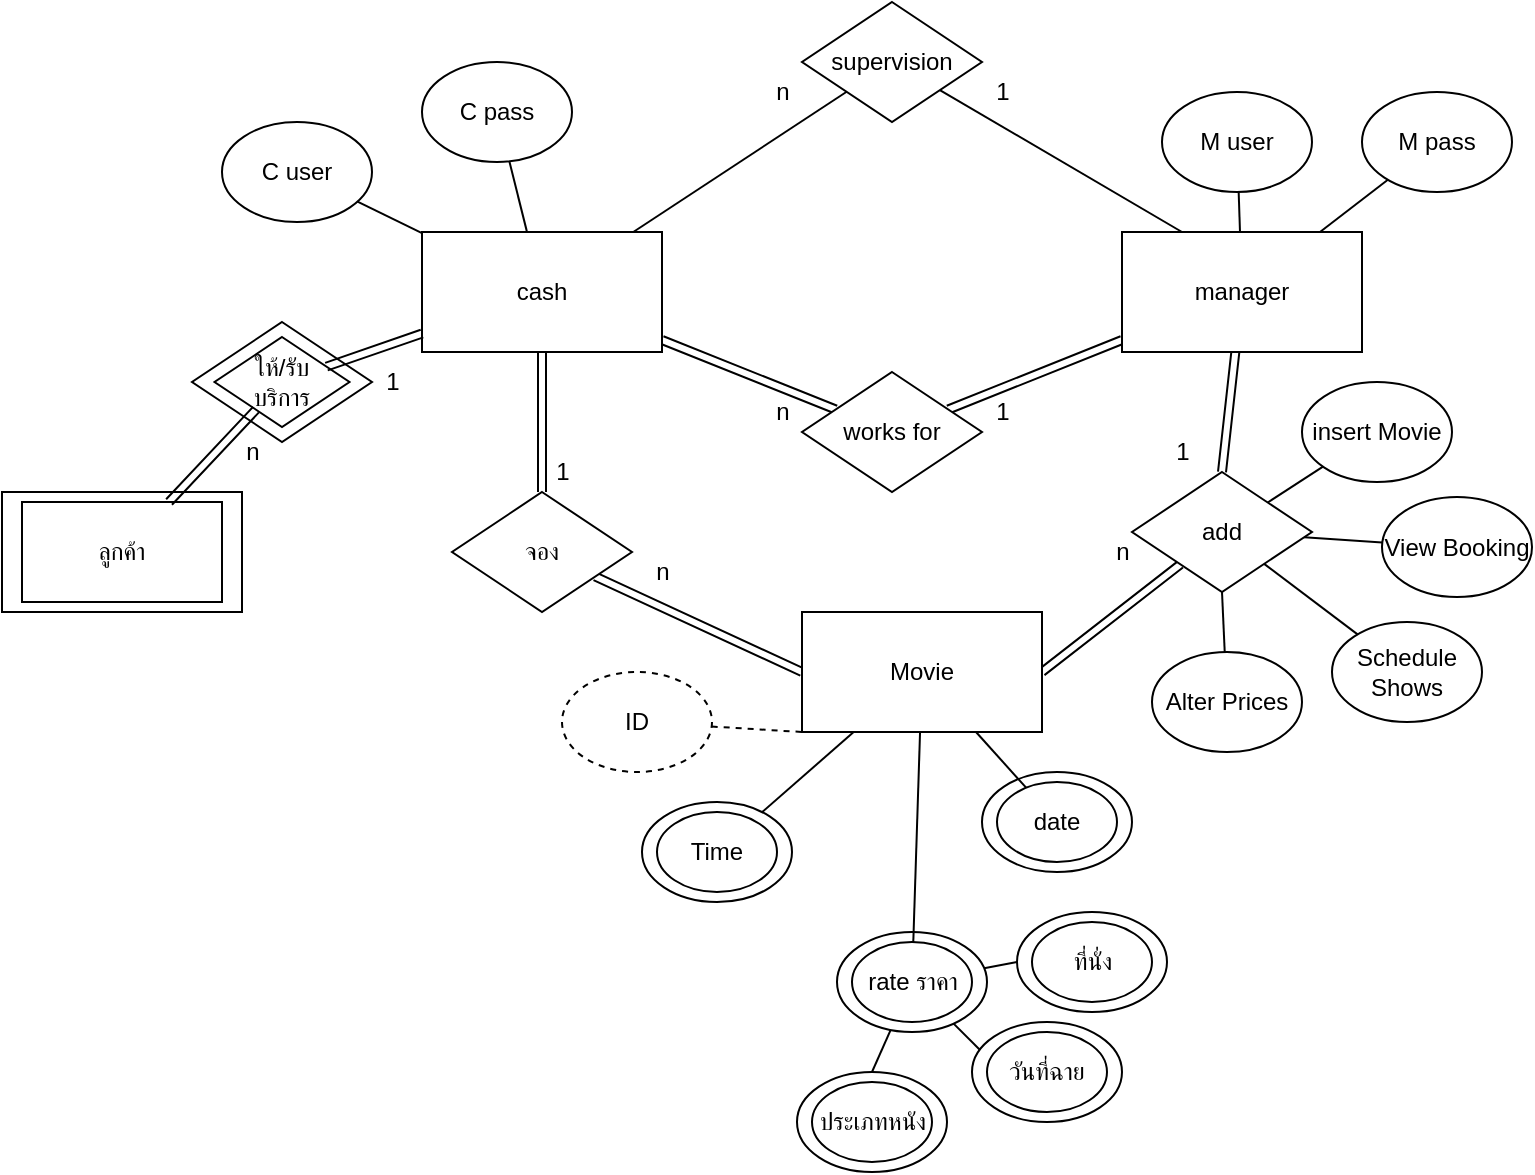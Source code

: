 <mxfile>
    <diagram id="GzE5BmRNaT_6fZG82HUJ" name="Page-1">
        <mxGraphModel dx="843" dy="688" grid="1" gridSize="10" guides="1" tooltips="1" connect="1" arrows="1" fold="1" page="1" pageScale="1" pageWidth="850" pageHeight="1100" math="0" shadow="0">
            <root>
                <mxCell id="0"/>
                <mxCell id="1" parent="0"/>
                <mxCell id="2" value="ให้/รับ&lt;br&gt;บริการ" style="rhombus;whiteSpace=wrap;html=1;" vertex="1" parent="1">
                    <mxGeometry x="255" y="315" width="90" height="60" as="geometry"/>
                </mxCell>
                <mxCell id="3" value="ลูกค้า" style="rounded=0;whiteSpace=wrap;html=1;" vertex="1" parent="1">
                    <mxGeometry x="160" y="400" width="120" height="60" as="geometry"/>
                </mxCell>
                <mxCell id="29" style="edgeStyle=none;html=1;endArrow=none;endFill=0;" edge="1" parent="1" source="4" target="9">
                    <mxGeometry relative="1" as="geometry"/>
                </mxCell>
                <mxCell id="31" style="edgeStyle=none;html=1;endArrow=none;endFill=0;shape=link;" edge="1" parent="1" source="4" target="5">
                    <mxGeometry relative="1" as="geometry"/>
                </mxCell>
                <mxCell id="37" style="edgeStyle=none;shape=link;html=1;entryX=0.5;entryY=0;entryDx=0;entryDy=0;endArrow=none;endFill=0;" edge="1" parent="1" source="4" target="14">
                    <mxGeometry relative="1" as="geometry"/>
                </mxCell>
                <mxCell id="4" value="cash" style="rounded=0;whiteSpace=wrap;html=1;" vertex="1" parent="1">
                    <mxGeometry x="370" y="270" width="120" height="60" as="geometry"/>
                </mxCell>
                <mxCell id="32" style="edgeStyle=none;shape=link;html=1;endArrow=none;endFill=0;" edge="1" parent="1" source="5" target="10">
                    <mxGeometry relative="1" as="geometry"/>
                </mxCell>
                <mxCell id="5" value="works for" style="rhombus;whiteSpace=wrap;html=1;" vertex="1" parent="1">
                    <mxGeometry x="560" y="340" width="90" height="60" as="geometry"/>
                </mxCell>
                <mxCell id="86" style="edgeStyle=none;html=1;endArrow=none;endFill=0;" edge="1" parent="1" source="6" target="4">
                    <mxGeometry relative="1" as="geometry"/>
                </mxCell>
                <mxCell id="6" value="C user" style="ellipse;whiteSpace=wrap;html=1;" vertex="1" parent="1">
                    <mxGeometry x="270" y="215" width="75" height="50" as="geometry"/>
                </mxCell>
                <mxCell id="87" style="edgeStyle=none;html=1;endArrow=none;endFill=0;" edge="1" parent="1" source="7" target="4">
                    <mxGeometry relative="1" as="geometry"/>
                </mxCell>
                <mxCell id="7" value="C pass" style="ellipse;whiteSpace=wrap;html=1;" vertex="1" parent="1">
                    <mxGeometry x="370" y="185" width="75" height="50" as="geometry"/>
                </mxCell>
                <mxCell id="30" style="edgeStyle=none;html=1;entryX=0.25;entryY=0;entryDx=0;entryDy=0;endArrow=none;endFill=0;" edge="1" parent="1" source="9" target="10">
                    <mxGeometry relative="1" as="geometry"/>
                </mxCell>
                <mxCell id="9" value="supervision" style="rhombus;whiteSpace=wrap;html=1;" vertex="1" parent="1">
                    <mxGeometry x="560" y="155" width="90" height="60" as="geometry"/>
                </mxCell>
                <mxCell id="33" style="edgeStyle=none;html=1;endArrow=none;endFill=0;" edge="1" parent="1" source="10" target="11">
                    <mxGeometry relative="1" as="geometry"/>
                </mxCell>
                <mxCell id="35" style="edgeStyle=none;html=1;entryX=0.5;entryY=0;entryDx=0;entryDy=0;endArrow=none;endFill=0;shape=link;" edge="1" parent="1" source="10" target="13">
                    <mxGeometry relative="1" as="geometry"/>
                </mxCell>
                <mxCell id="10" value="manager" style="rounded=0;whiteSpace=wrap;html=1;" vertex="1" parent="1">
                    <mxGeometry x="720" y="270" width="120" height="60" as="geometry"/>
                </mxCell>
                <mxCell id="11" value="M user" style="ellipse;whiteSpace=wrap;html=1;" vertex="1" parent="1">
                    <mxGeometry x="740" y="200" width="75" height="50" as="geometry"/>
                </mxCell>
                <mxCell id="85" style="edgeStyle=none;html=1;endArrow=none;endFill=0;" edge="1" parent="1" source="12" target="10">
                    <mxGeometry relative="1" as="geometry"/>
                </mxCell>
                <mxCell id="12" value="M pass" style="ellipse;whiteSpace=wrap;html=1;" vertex="1" parent="1">
                    <mxGeometry x="840" y="200" width="75" height="50" as="geometry"/>
                </mxCell>
                <mxCell id="36" style="edgeStyle=none;shape=link;html=1;entryX=1;entryY=0.5;entryDx=0;entryDy=0;endArrow=none;endFill=0;" edge="1" parent="1" source="13" target="15">
                    <mxGeometry relative="1" as="geometry"/>
                </mxCell>
                <mxCell id="13" value="add" style="rhombus;whiteSpace=wrap;html=1;" vertex="1" parent="1">
                    <mxGeometry x="725" y="390" width="90" height="60" as="geometry"/>
                </mxCell>
                <mxCell id="38" style="edgeStyle=none;shape=link;html=1;entryX=0;entryY=0.5;entryDx=0;entryDy=0;endArrow=none;endFill=0;" edge="1" parent="1" source="14" target="15">
                    <mxGeometry relative="1" as="geometry"/>
                </mxCell>
                <mxCell id="14" value="จอง" style="rhombus;whiteSpace=wrap;html=1;" vertex="1" parent="1">
                    <mxGeometry x="385" y="400" width="90" height="60" as="geometry"/>
                </mxCell>
                <mxCell id="15" value="Movie" style="rounded=0;whiteSpace=wrap;html=1;" vertex="1" parent="1">
                    <mxGeometry x="560" y="460" width="120" height="60" as="geometry"/>
                </mxCell>
                <mxCell id="78" style="edgeStyle=none;html=1;endArrow=none;endFill=0;" edge="1" parent="1" source="16" target="15">
                    <mxGeometry relative="1" as="geometry"/>
                </mxCell>
                <mxCell id="16" value="Time" style="ellipse;whiteSpace=wrap;html=1;" vertex="1" parent="1">
                    <mxGeometry x="480" y="555" width="75" height="50" as="geometry"/>
                </mxCell>
                <mxCell id="17" value="date" style="ellipse;whiteSpace=wrap;html=1;" vertex="1" parent="1">
                    <mxGeometry x="650" y="540" width="75" height="50" as="geometry"/>
                </mxCell>
                <mxCell id="39" style="edgeStyle=none;html=1;entryX=0;entryY=1;entryDx=0;entryDy=0;endArrow=none;endFill=0;dashed=1;" edge="1" parent="1" source="18" target="15">
                    <mxGeometry relative="1" as="geometry"/>
                </mxCell>
                <mxCell id="18" value="ID" style="ellipse;whiteSpace=wrap;html=1;dashed=1;" vertex="1" parent="1">
                    <mxGeometry x="440" y="490" width="75" height="50" as="geometry"/>
                </mxCell>
                <mxCell id="43" style="edgeStyle=none;html=1;entryX=0.5;entryY=0;entryDx=0;entryDy=0;endArrow=none;endFill=0;" edge="1" parent="1" source="19" target="24">
                    <mxGeometry relative="1" as="geometry"/>
                </mxCell>
                <mxCell id="44" style="edgeStyle=none;html=1;entryX=0.067;entryY=0.3;entryDx=0;entryDy=0;entryPerimeter=0;endArrow=none;endFill=0;" edge="1" parent="1" source="19" target="23">
                    <mxGeometry relative="1" as="geometry"/>
                </mxCell>
                <mxCell id="45" style="edgeStyle=none;html=1;entryX=0;entryY=0.5;entryDx=0;entryDy=0;endArrow=none;endFill=0;" edge="1" parent="1" source="19" target="20">
                    <mxGeometry relative="1" as="geometry"/>
                </mxCell>
                <mxCell id="19" value="rate ราคา" style="ellipse;whiteSpace=wrap;html=1;" vertex="1" parent="1">
                    <mxGeometry x="577.5" y="620" width="75" height="50" as="geometry"/>
                </mxCell>
                <mxCell id="20" value="ที่นั่ง" style="ellipse;whiteSpace=wrap;html=1;" vertex="1" parent="1">
                    <mxGeometry x="667.5" y="610" width="75" height="50" as="geometry"/>
                </mxCell>
                <mxCell id="23" value="วันที่ฉาย" style="ellipse;whiteSpace=wrap;html=1;" vertex="1" parent="1">
                    <mxGeometry x="645" y="665" width="75" height="50" as="geometry"/>
                </mxCell>
                <mxCell id="24" value="ประเภทหนัง" style="ellipse;whiteSpace=wrap;html=1;" vertex="1" parent="1">
                    <mxGeometry x="557.5" y="690" width="75" height="50" as="geometry"/>
                </mxCell>
                <mxCell id="89" style="edgeStyle=none;shape=link;html=1;endArrow=none;endFill=0;" edge="1" parent="1" source="47" target="49">
                    <mxGeometry relative="1" as="geometry"/>
                </mxCell>
                <mxCell id="47" value="" style="rounded=0;whiteSpace=wrap;html=1;fillColor=none;" vertex="1" parent="1">
                    <mxGeometry x="170" y="405" width="100" height="50" as="geometry"/>
                </mxCell>
                <mxCell id="88" style="edgeStyle=none;html=1;endArrow=none;endFill=0;shape=link;" edge="1" parent="1" source="49" target="4">
                    <mxGeometry relative="1" as="geometry"/>
                </mxCell>
                <mxCell id="49" value="" style="rhombus;whiteSpace=wrap;html=1;fillColor=none;" vertex="1" parent="1">
                    <mxGeometry x="266.25" y="322.5" width="67.5" height="45" as="geometry"/>
                </mxCell>
                <mxCell id="80" style="edgeStyle=none;html=1;endArrow=none;endFill=0;" edge="1" parent="1" source="51" target="15">
                    <mxGeometry relative="1" as="geometry"/>
                </mxCell>
                <mxCell id="51" value="" style="ellipse;whiteSpace=wrap;html=1;fillColor=none;" vertex="1" parent="1">
                    <mxGeometry x="657.5" y="545" width="60" height="40" as="geometry"/>
                </mxCell>
                <mxCell id="52" value="" style="ellipse;whiteSpace=wrap;html=1;fillColor=none;" vertex="1" parent="1">
                    <mxGeometry x="487.5" y="560" width="60" height="40" as="geometry"/>
                </mxCell>
                <mxCell id="53" value="" style="ellipse;whiteSpace=wrap;html=1;fillColor=none;" vertex="1" parent="1">
                    <mxGeometry x="675" y="615" width="60" height="40" as="geometry"/>
                </mxCell>
                <mxCell id="79" style="edgeStyle=none;html=1;endArrow=none;endFill=0;" edge="1" parent="1" source="54" target="15">
                    <mxGeometry relative="1" as="geometry"/>
                </mxCell>
                <mxCell id="54" value="" style="ellipse;whiteSpace=wrap;html=1;fillColor=none;" vertex="1" parent="1">
                    <mxGeometry x="585" y="625" width="60" height="40" as="geometry"/>
                </mxCell>
                <mxCell id="55" value="" style="ellipse;whiteSpace=wrap;html=1;fillColor=none;" vertex="1" parent="1">
                    <mxGeometry x="565" y="695" width="60" height="40" as="geometry"/>
                </mxCell>
                <mxCell id="56" value="" style="ellipse;whiteSpace=wrap;html=1;fillColor=none;" vertex="1" parent="1">
                    <mxGeometry x="652.5" y="670" width="60" height="40" as="geometry"/>
                </mxCell>
                <mxCell id="57" value="1" style="text;html=1;align=center;verticalAlign=middle;resizable=0;points=[];autosize=1;strokeColor=none;fillColor=none;" vertex="1" parent="1">
                    <mxGeometry x="340" y="330" width="30" height="30" as="geometry"/>
                </mxCell>
                <mxCell id="58" value="n" style="text;html=1;align=center;verticalAlign=middle;resizable=0;points=[];autosize=1;strokeColor=none;fillColor=none;" vertex="1" parent="1">
                    <mxGeometry x="270" y="365" width="30" height="30" as="geometry"/>
                </mxCell>
                <mxCell id="59" value="n" style="text;html=1;align=center;verticalAlign=middle;resizable=0;points=[];autosize=1;strokeColor=none;fillColor=none;" vertex="1" parent="1">
                    <mxGeometry x="535" y="185" width="30" height="30" as="geometry"/>
                </mxCell>
                <mxCell id="61" value="1" style="text;html=1;align=center;verticalAlign=middle;resizable=0;points=[];autosize=1;strokeColor=none;fillColor=none;" vertex="1" parent="1">
                    <mxGeometry x="645" y="185" width="30" height="30" as="geometry"/>
                </mxCell>
                <mxCell id="62" value="n" style="text;html=1;align=center;verticalAlign=middle;resizable=0;points=[];autosize=1;strokeColor=none;fillColor=none;" vertex="1" parent="1">
                    <mxGeometry x="535" y="345" width="30" height="30" as="geometry"/>
                </mxCell>
                <mxCell id="63" value="1" style="text;html=1;align=center;verticalAlign=middle;resizable=0;points=[];autosize=1;strokeColor=none;fillColor=none;" vertex="1" parent="1">
                    <mxGeometry x="645" y="345" width="30" height="30" as="geometry"/>
                </mxCell>
                <mxCell id="64" value="1" style="text;html=1;align=center;verticalAlign=middle;resizable=0;points=[];autosize=1;strokeColor=none;fillColor=none;" vertex="1" parent="1">
                    <mxGeometry x="425" y="375" width="30" height="30" as="geometry"/>
                </mxCell>
                <mxCell id="65" value="n" style="text;html=1;align=center;verticalAlign=middle;resizable=0;points=[];autosize=1;strokeColor=none;fillColor=none;" vertex="1" parent="1">
                    <mxGeometry x="475" y="425" width="30" height="30" as="geometry"/>
                </mxCell>
                <mxCell id="66" value="n" style="text;html=1;align=center;verticalAlign=middle;resizable=0;points=[];autosize=1;strokeColor=none;fillColor=none;" vertex="1" parent="1">
                    <mxGeometry x="705" y="415" width="30" height="30" as="geometry"/>
                </mxCell>
                <mxCell id="67" value="1" style="text;html=1;align=center;verticalAlign=middle;resizable=0;points=[];autosize=1;strokeColor=none;fillColor=none;" vertex="1" parent="1">
                    <mxGeometry x="735" y="365" width="30" height="30" as="geometry"/>
                </mxCell>
                <mxCell id="84" style="edgeStyle=none;html=1;endArrow=none;endFill=0;" edge="1" parent="1" source="68" target="13">
                    <mxGeometry relative="1" as="geometry"/>
                </mxCell>
                <mxCell id="68" value="insert Movie" style="ellipse;whiteSpace=wrap;html=1;" vertex="1" parent="1">
                    <mxGeometry x="810" y="345" width="75" height="50" as="geometry"/>
                </mxCell>
                <mxCell id="83" style="edgeStyle=none;html=1;endArrow=none;endFill=0;" edge="1" parent="1" source="69" target="13">
                    <mxGeometry relative="1" as="geometry"/>
                </mxCell>
                <mxCell id="69" value="View Booking" style="ellipse;whiteSpace=wrap;html=1;" vertex="1" parent="1">
                    <mxGeometry x="850" y="402.5" width="75" height="50" as="geometry"/>
                </mxCell>
                <mxCell id="82" style="edgeStyle=none;html=1;endArrow=none;endFill=0;" edge="1" parent="1" source="70" target="13">
                    <mxGeometry relative="1" as="geometry"/>
                </mxCell>
                <mxCell id="70" value="Schedule Shows" style="ellipse;whiteSpace=wrap;html=1;" vertex="1" parent="1">
                    <mxGeometry x="825" y="465" width="75" height="50" as="geometry"/>
                </mxCell>
                <mxCell id="81" style="edgeStyle=none;html=1;entryX=0.5;entryY=1;entryDx=0;entryDy=0;endArrow=none;endFill=0;" edge="1" parent="1" source="71" target="13">
                    <mxGeometry relative="1" as="geometry"/>
                </mxCell>
                <mxCell id="71" value="Alter Prices" style="ellipse;whiteSpace=wrap;html=1;" vertex="1" parent="1">
                    <mxGeometry x="735" y="480" width="75" height="50" as="geometry"/>
                </mxCell>
            </root>
        </mxGraphModel>
    </diagram>
</mxfile>
